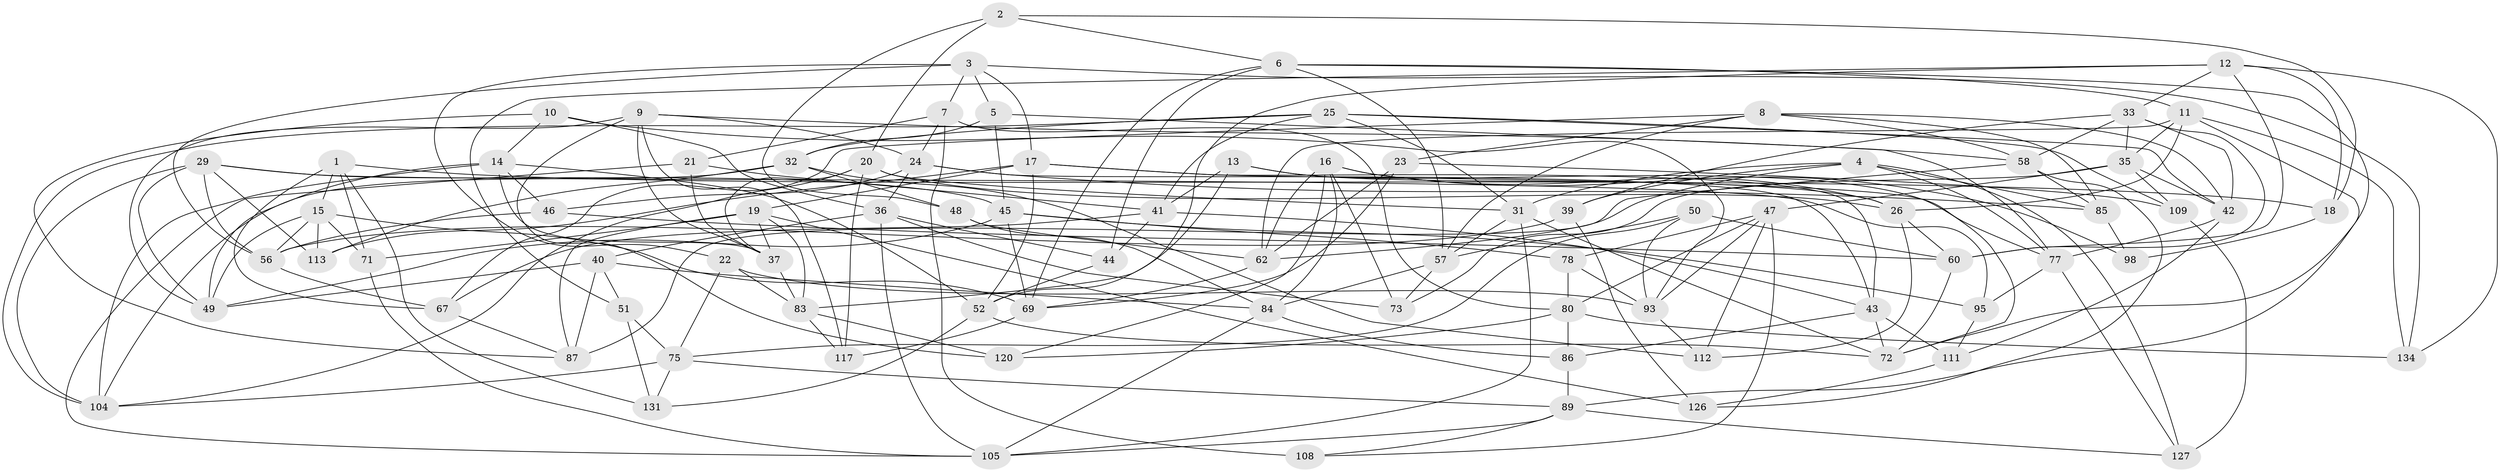// original degree distribution, {4: 1.0}
// Generated by graph-tools (version 1.1) at 2025/11/02/27/25 16:11:46]
// undirected, 83 vertices, 214 edges
graph export_dot {
graph [start="1"]
  node [color=gray90,style=filled];
  1 [super="+68"];
  2;
  3 [super="+27"];
  4 [super="+118"];
  5;
  6 [super="+28"];
  7 [super="+133"];
  8 [super="+81"];
  9 [super="+129"];
  10;
  11 [super="+90"];
  12 [super="+88"];
  13;
  14 [super="+53"];
  15 [super="+99"];
  16 [super="+54"];
  17 [super="+82"];
  18;
  19 [super="+76"];
  20 [super="+97"];
  21;
  22;
  23;
  24 [super="+38"];
  25 [super="+34"];
  26 [super="+114"];
  29 [super="+30"];
  31 [super="+135"];
  32 [super="+123"];
  33 [super="+64"];
  35 [super="+110"];
  36 [super="+102"];
  37 [super="+55"];
  39;
  40 [super="+61"];
  41 [super="+103"];
  42 [super="+63"];
  43 [super="+66"];
  44;
  45 [super="+74"];
  46;
  47 [super="+128"];
  48;
  49 [super="+65"];
  50;
  51;
  52 [super="+122"];
  56 [super="+116"];
  57 [super="+59"];
  58 [super="+94"];
  60 [super="+70"];
  62 [super="+132"];
  67 [super="+79"];
  69 [super="+115"];
  71;
  72 [super="+96"];
  73;
  75 [super="+101"];
  77 [super="+125"];
  78;
  80 [super="+130"];
  83 [super="+92"];
  84 [super="+91"];
  85 [super="+107"];
  86;
  87 [super="+106"];
  89 [super="+100"];
  93 [super="+119"];
  95;
  98;
  104 [super="+124"];
  105 [super="+121"];
  108;
  109;
  111;
  112;
  113;
  117;
  120;
  126;
  127;
  131;
  134;
  1 -- 18;
  1 -- 71;
  1 -- 67 [weight=2];
  1 -- 131;
  1 -- 15;
  2 -- 18;
  2 -- 48;
  2 -- 6;
  2 -- 20;
  3 -- 5;
  3 -- 134;
  3 -- 17;
  3 -- 22;
  3 -- 7;
  3 -- 56;
  4 -- 31;
  4 -- 77;
  4 -- 127;
  4 -- 85;
  4 -- 62;
  4 -- 39;
  5 -- 77;
  5 -- 32;
  5 -- 45;
  6 -- 44;
  6 -- 69;
  6 -- 72;
  6 -- 57;
  6 -- 11;
  7 -- 80;
  7 -- 108 [weight=2];
  7 -- 24;
  7 -- 21;
  8 -- 23;
  8 -- 57;
  8 -- 85;
  8 -- 42;
  8 -- 67;
  8 -- 58;
  9 -- 37;
  9 -- 58;
  9 -- 120;
  9 -- 24;
  9 -- 49;
  9 -- 117;
  10 -- 87;
  10 -- 36;
  10 -- 93;
  10 -- 14;
  11 -- 134;
  11 -- 62;
  11 -- 26;
  11 -- 89;
  11 -- 35;
  12 -- 52;
  12 -- 51;
  12 -- 134;
  12 -- 33;
  12 -- 18;
  12 -- 60;
  13 -- 83;
  13 -- 26;
  13 -- 72;
  13 -- 41;
  14 -- 46;
  14 -- 49;
  14 -- 37;
  14 -- 52;
  14 -- 104;
  15 -- 113;
  15 -- 71;
  15 -- 69;
  15 -- 49;
  15 -- 56;
  16 -- 120;
  16 -- 98;
  16 -- 84;
  16 -- 73;
  16 -- 26;
  16 -- 62;
  17 -- 77;
  17 -- 19;
  17 -- 43;
  17 -- 113;
  17 -- 52;
  18 -- 98;
  19 -- 126;
  19 -- 71;
  19 -- 87;
  19 -- 37;
  19 -- 83;
  20 -- 117;
  20 -- 104;
  20 -- 37;
  20 -- 26;
  20 -- 31;
  21 -- 37;
  21 -- 41;
  21 -- 105;
  22 -- 75;
  22 -- 93;
  22 -- 83;
  23 -- 109;
  23 -- 62;
  23 -- 69;
  24 -- 36;
  24 -- 85;
  24 -- 46;
  24 -- 43;
  25 -- 32;
  25 -- 41;
  25 -- 109;
  25 -- 104;
  25 -- 42;
  25 -- 31;
  26 -- 112;
  26 -- 60;
  29 -- 113;
  29 -- 56;
  29 -- 45;
  29 -- 95;
  29 -- 49;
  29 -- 104;
  31 -- 105;
  31 -- 57;
  31 -- 72;
  32 -- 113;
  32 -- 48;
  32 -- 112;
  32 -- 104;
  33 -- 39;
  33 -- 58;
  33 -- 42;
  33 -- 35;
  33 -- 60;
  35 -- 73;
  35 -- 109;
  35 -- 47;
  35 -- 42;
  36 -- 44;
  36 -- 40;
  36 -- 73;
  36 -- 105;
  37 -- 83;
  39 -- 56;
  39 -- 126;
  40 -- 49;
  40 -- 51;
  40 -- 87 [weight=2];
  40 -- 84;
  41 -- 67;
  41 -- 44;
  41 -- 43;
  42 -- 77;
  42 -- 111;
  43 -- 86;
  43 -- 111;
  43 -- 72;
  44 -- 52;
  45 -- 69;
  45 -- 78;
  45 -- 95;
  45 -- 49;
  46 -- 60;
  46 -- 56;
  47 -- 112;
  47 -- 80;
  47 -- 78;
  47 -- 108;
  47 -- 93;
  48 -- 62;
  48 -- 84;
  50 -- 75;
  50 -- 93;
  50 -- 57;
  50 -- 60;
  51 -- 75;
  51 -- 131;
  52 -- 131;
  52 -- 72;
  56 -- 67;
  57 -- 84;
  57 -- 73;
  58 -- 87;
  58 -- 85;
  58 -- 126;
  60 -- 72;
  62 -- 69;
  67 -- 87;
  69 -- 117;
  71 -- 105;
  75 -- 104;
  75 -- 131;
  75 -- 89;
  77 -- 95;
  77 -- 127;
  78 -- 93;
  78 -- 80;
  80 -- 120;
  80 -- 134;
  80 -- 86;
  83 -- 117;
  83 -- 120;
  84 -- 86;
  84 -- 105;
  85 -- 98 [weight=2];
  86 -- 89;
  89 -- 108;
  89 -- 105;
  89 -- 127;
  93 -- 112;
  95 -- 111;
  109 -- 127;
  111 -- 126;
}
